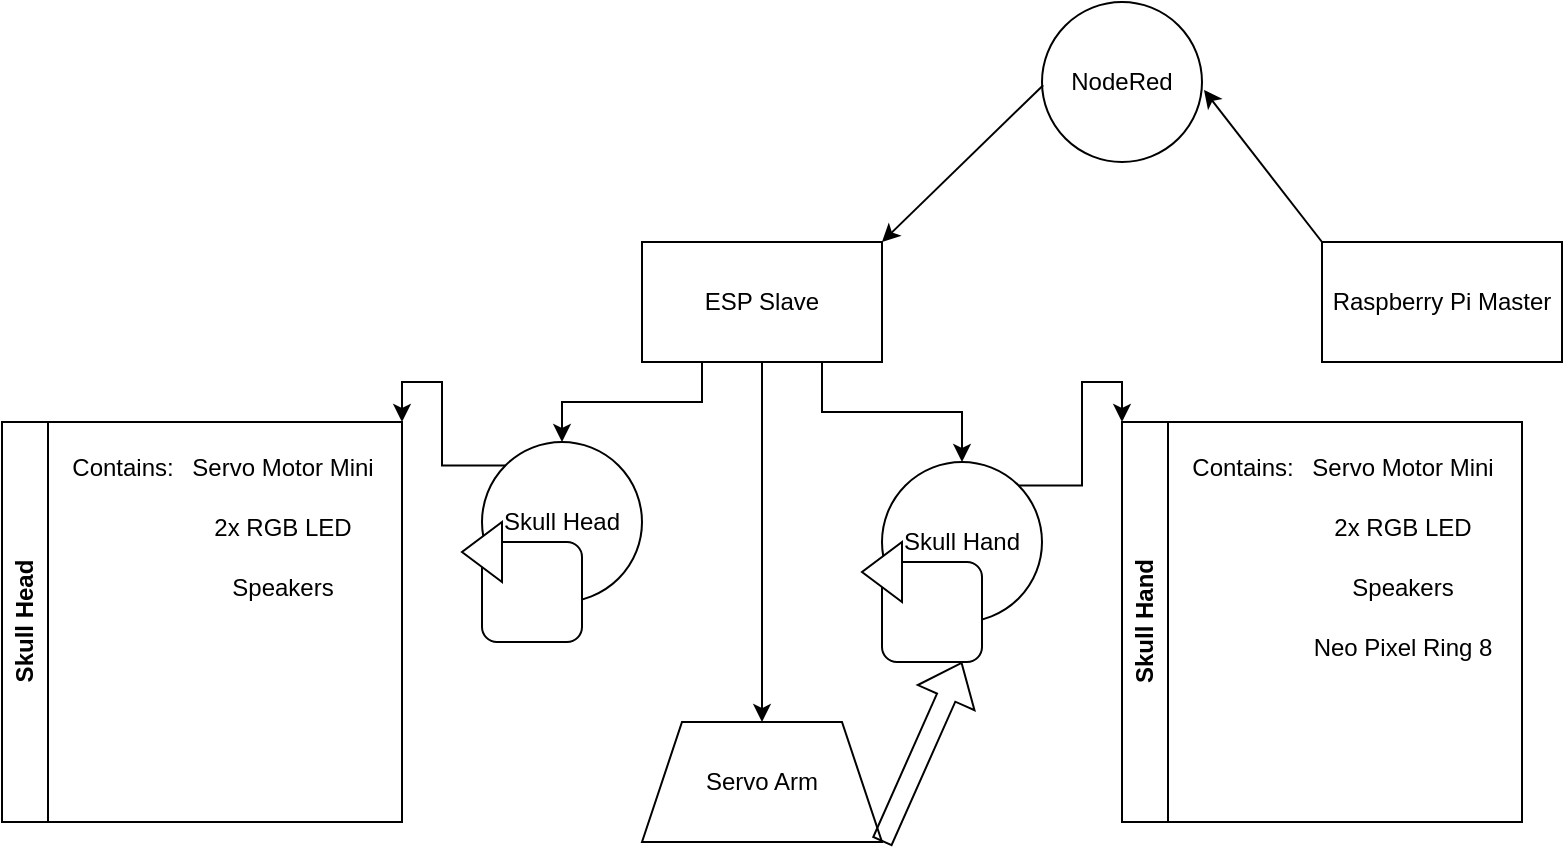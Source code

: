 <mxfile version="24.4.0" type="device">
  <diagram name="Page-1" id="PB29v7prjHKwL8QknSaz">
    <mxGraphModel dx="2597" dy="955" grid="1" gridSize="10" guides="1" tooltips="1" connect="1" arrows="1" fold="1" page="1" pageScale="1" pageWidth="850" pageHeight="1100" math="0" shadow="0">
      <root>
        <mxCell id="0" />
        <mxCell id="1" parent="0" />
        <mxCell id="Ljo6RRPdN7-MXEj0_Jh4-21" style="edgeStyle=orthogonalEdgeStyle;rounded=0;orthogonalLoop=1;jettySize=auto;html=1;exitX=0.75;exitY=1;exitDx=0;exitDy=0;entryX=0.5;entryY=0;entryDx=0;entryDy=0;" parent="1" source="Ljo6RRPdN7-MXEj0_Jh4-1" target="Ljo6RRPdN7-MXEj0_Jh4-13" edge="1">
          <mxGeometry relative="1" as="geometry" />
        </mxCell>
        <mxCell id="Ljo6RRPdN7-MXEj0_Jh4-55" style="edgeStyle=orthogonalEdgeStyle;rounded=0;orthogonalLoop=1;jettySize=auto;html=1;exitX=0.5;exitY=1;exitDx=0;exitDy=0;entryX=0.5;entryY=0;entryDx=0;entryDy=0;" parent="1" source="Ljo6RRPdN7-MXEj0_Jh4-1" target="Ljo6RRPdN7-MXEj0_Jh4-16" edge="1">
          <mxGeometry relative="1" as="geometry" />
        </mxCell>
        <mxCell id="Ljo6RRPdN7-MXEj0_Jh4-56" style="edgeStyle=orthogonalEdgeStyle;rounded=0;orthogonalLoop=1;jettySize=auto;html=1;exitX=0.25;exitY=1;exitDx=0;exitDy=0;entryX=0.5;entryY=0;entryDx=0;entryDy=0;" parent="1" source="Ljo6RRPdN7-MXEj0_Jh4-1" target="Ljo6RRPdN7-MXEj0_Jh4-7" edge="1">
          <mxGeometry relative="1" as="geometry" />
        </mxCell>
        <mxCell id="Ljo6RRPdN7-MXEj0_Jh4-1" value="ESP Slave" style="rounded=0;whiteSpace=wrap;html=1;" parent="1" vertex="1">
          <mxGeometry x="120" y="190" width="120" height="60" as="geometry" />
        </mxCell>
        <mxCell id="Ljo6RRPdN7-MXEj0_Jh4-2" value="Raspberry Pi Master" style="rounded=0;whiteSpace=wrap;html=1;" parent="1" vertex="1">
          <mxGeometry x="460" y="190" width="120" height="60" as="geometry" />
        </mxCell>
        <mxCell id="Ljo6RRPdN7-MXEj0_Jh4-4" value="NodeRed" style="ellipse;whiteSpace=wrap;html=1;aspect=fixed;" parent="1" vertex="1">
          <mxGeometry x="320" y="70" width="80" height="80" as="geometry" />
        </mxCell>
        <mxCell id="Ljo6RRPdN7-MXEj0_Jh4-10" value="" style="group;rotation=90;" parent="1" vertex="1" connectable="0">
          <mxGeometry x="30" y="290" width="90" height="100" as="geometry" />
        </mxCell>
        <mxCell id="Ljo6RRPdN7-MXEj0_Jh4-7" value="Skull Head" style="ellipse;whiteSpace=wrap;html=1;aspect=fixed;" parent="Ljo6RRPdN7-MXEj0_Jh4-10" vertex="1">
          <mxGeometry x="10" width="80" height="80" as="geometry" />
        </mxCell>
        <mxCell id="Ljo6RRPdN7-MXEj0_Jh4-8" value="" style="rounded=1;whiteSpace=wrap;html=1;direction=south;" parent="Ljo6RRPdN7-MXEj0_Jh4-10" vertex="1">
          <mxGeometry x="10" y="50" width="50" height="50" as="geometry" />
        </mxCell>
        <mxCell id="Ljo6RRPdN7-MXEj0_Jh4-9" value="" style="triangle;whiteSpace=wrap;html=1;direction=west;" parent="Ljo6RRPdN7-MXEj0_Jh4-10" vertex="1">
          <mxGeometry y="40" width="20" height="30" as="geometry" />
        </mxCell>
        <mxCell id="Ljo6RRPdN7-MXEj0_Jh4-12" value="" style="group" parent="1" vertex="1" connectable="0">
          <mxGeometry x="230" y="300" width="90" height="100" as="geometry" />
        </mxCell>
        <mxCell id="Ljo6RRPdN7-MXEj0_Jh4-13" value="Skull Hand" style="ellipse;whiteSpace=wrap;html=1;aspect=fixed;" parent="Ljo6RRPdN7-MXEj0_Jh4-12" vertex="1">
          <mxGeometry x="10" width="80" height="80" as="geometry" />
        </mxCell>
        <mxCell id="Ljo6RRPdN7-MXEj0_Jh4-14" value="" style="rounded=1;whiteSpace=wrap;html=1;direction=south;" parent="Ljo6RRPdN7-MXEj0_Jh4-12" vertex="1">
          <mxGeometry x="10" y="50" width="50" height="50" as="geometry" />
        </mxCell>
        <mxCell id="Ljo6RRPdN7-MXEj0_Jh4-15" value="" style="triangle;whiteSpace=wrap;html=1;direction=west;" parent="Ljo6RRPdN7-MXEj0_Jh4-12" vertex="1">
          <mxGeometry y="40" width="20" height="30" as="geometry" />
        </mxCell>
        <mxCell id="Ljo6RRPdN7-MXEj0_Jh4-16" value="Servo Arm" style="shape=trapezoid;perimeter=trapezoidPerimeter;whiteSpace=wrap;html=1;fixedSize=1;" parent="1" vertex="1">
          <mxGeometry x="120" y="430" width="120" height="60" as="geometry" />
        </mxCell>
        <mxCell id="Ljo6RRPdN7-MXEj0_Jh4-26" value="Skull Head" style="swimlane;horizontal=0;whiteSpace=wrap;html=1;" parent="1" vertex="1">
          <mxGeometry x="-200" y="280" width="200" height="200" as="geometry" />
        </mxCell>
        <mxCell id="Ljo6RRPdN7-MXEj0_Jh4-37" value="2x RGB LED" style="text;html=1;align=center;verticalAlign=middle;resizable=0;points=[];autosize=1;strokeColor=none;fillColor=none;" parent="Ljo6RRPdN7-MXEj0_Jh4-26" vertex="1">
          <mxGeometry x="95" y="38" width="90" height="30" as="geometry" />
        </mxCell>
        <mxCell id="Ljo6RRPdN7-MXEj0_Jh4-42" value="Speakers" style="text;html=1;align=center;verticalAlign=middle;resizable=0;points=[];autosize=1;strokeColor=none;fillColor=none;" parent="Ljo6RRPdN7-MXEj0_Jh4-26" vertex="1">
          <mxGeometry x="105" y="68" width="70" height="30" as="geometry" />
        </mxCell>
        <mxCell id="Ljo6RRPdN7-MXEj0_Jh4-35" value="Servo Motor Mini" style="text;html=1;align=center;verticalAlign=middle;resizable=0;points=[];autosize=1;strokeColor=none;fillColor=none;" parent="Ljo6RRPdN7-MXEj0_Jh4-26" vertex="1">
          <mxGeometry x="85" y="8" width="110" height="30" as="geometry" />
        </mxCell>
        <mxCell id="Ljo6RRPdN7-MXEj0_Jh4-32" value="" style="endArrow=classic;html=1;rounded=0;entryX=1;entryY=0;entryDx=0;entryDy=0;exitX=0.13;exitY=0.77;exitDx=0;exitDy=0;exitPerimeter=0;" parent="1" target="Ljo6RRPdN7-MXEj0_Jh4-1" edge="1">
          <mxGeometry width="50" height="50" relative="1" as="geometry">
            <mxPoint x="320.6" y="111.6" as="sourcePoint" />
            <mxPoint x="220" y="70" as="targetPoint" />
          </mxGeometry>
        </mxCell>
        <mxCell id="Ljo6RRPdN7-MXEj0_Jh4-33" value="Contains:" style="text;html=1;align=center;verticalAlign=middle;resizable=0;points=[];autosize=1;strokeColor=none;fillColor=none;" parent="1" vertex="1">
          <mxGeometry x="-175" y="288" width="70" height="30" as="geometry" />
        </mxCell>
        <mxCell id="Ljo6RRPdN7-MXEj0_Jh4-44" value="Skull Hand" style="swimlane;horizontal=0;whiteSpace=wrap;html=1;startSize=23;" parent="1" vertex="1">
          <mxGeometry x="360" y="280" width="200" height="200" as="geometry" />
        </mxCell>
        <mxCell id="Ljo6RRPdN7-MXEj0_Jh4-45" value="2x RGB LED" style="text;html=1;align=center;verticalAlign=middle;resizable=0;points=[];autosize=1;strokeColor=none;fillColor=none;" parent="Ljo6RRPdN7-MXEj0_Jh4-44" vertex="1">
          <mxGeometry x="95" y="38" width="90" height="30" as="geometry" />
        </mxCell>
        <mxCell id="Ljo6RRPdN7-MXEj0_Jh4-46" value="Speakers" style="text;html=1;align=center;verticalAlign=middle;resizable=0;points=[];autosize=1;strokeColor=none;fillColor=none;" parent="Ljo6RRPdN7-MXEj0_Jh4-44" vertex="1">
          <mxGeometry x="105" y="68" width="70" height="30" as="geometry" />
        </mxCell>
        <mxCell id="Ljo6RRPdN7-MXEj0_Jh4-47" value="Neo Pixel Ring 8" style="text;html=1;align=center;verticalAlign=middle;resizable=0;points=[];autosize=1;strokeColor=none;fillColor=none;" parent="Ljo6RRPdN7-MXEj0_Jh4-44" vertex="1">
          <mxGeometry x="85" y="98" width="110" height="30" as="geometry" />
        </mxCell>
        <mxCell id="Ljo6RRPdN7-MXEj0_Jh4-51" value="Contains:" style="text;html=1;align=center;verticalAlign=middle;resizable=0;points=[];autosize=1;strokeColor=none;fillColor=none;" parent="Ljo6RRPdN7-MXEj0_Jh4-44" vertex="1">
          <mxGeometry x="25" y="8" width="70" height="30" as="geometry" />
        </mxCell>
        <mxCell id="Ljo6RRPdN7-MXEj0_Jh4-50" value="Servo Motor Mini" style="text;html=1;align=center;verticalAlign=middle;resizable=0;points=[];autosize=1;strokeColor=none;fillColor=none;" parent="Ljo6RRPdN7-MXEj0_Jh4-44" vertex="1">
          <mxGeometry x="85" y="8" width="110" height="30" as="geometry" />
        </mxCell>
        <mxCell id="Ljo6RRPdN7-MXEj0_Jh4-48" style="edgeStyle=orthogonalEdgeStyle;rounded=0;orthogonalLoop=1;jettySize=auto;html=1;exitX=0;exitY=0;exitDx=0;exitDy=0;entryX=1;entryY=0;entryDx=0;entryDy=0;" parent="1" source="Ljo6RRPdN7-MXEj0_Jh4-7" target="Ljo6RRPdN7-MXEj0_Jh4-26" edge="1">
          <mxGeometry relative="1" as="geometry" />
        </mxCell>
        <mxCell id="Ljo6RRPdN7-MXEj0_Jh4-49" style="edgeStyle=orthogonalEdgeStyle;rounded=0;orthogonalLoop=1;jettySize=auto;html=1;exitX=1;exitY=0;exitDx=0;exitDy=0;entryX=0;entryY=0;entryDx=0;entryDy=0;" parent="1" source="Ljo6RRPdN7-MXEj0_Jh4-13" target="Ljo6RRPdN7-MXEj0_Jh4-44" edge="1">
          <mxGeometry relative="1" as="geometry" />
        </mxCell>
        <mxCell id="Ljo6RRPdN7-MXEj0_Jh4-57" value="" style="shape=flexArrow;endArrow=classic;html=1;rounded=0;" parent="1" edge="1">
          <mxGeometry width="50" height="50" relative="1" as="geometry">
            <mxPoint x="240" y="490" as="sourcePoint" />
            <mxPoint x="280" y="400" as="targetPoint" />
          </mxGeometry>
        </mxCell>
        <mxCell id="Ljo6RRPdN7-MXEj0_Jh4-59" value="" style="endArrow=classic;html=1;rounded=0;entryX=0.8;entryY=0.8;entryDx=0;entryDy=0;entryPerimeter=0;exitX=0;exitY=0;exitDx=0;exitDy=0;" parent="1" source="Ljo6RRPdN7-MXEj0_Jh4-2" edge="1">
          <mxGeometry width="50" height="50" relative="1" as="geometry">
            <mxPoint x="210" y="250" as="sourcePoint" />
            <mxPoint x="401" y="114.0" as="targetPoint" />
          </mxGeometry>
        </mxCell>
      </root>
    </mxGraphModel>
  </diagram>
</mxfile>

